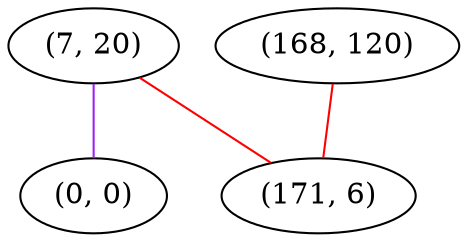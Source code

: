 graph "" {
"(7, 20)";
"(0, 0)";
"(168, 120)";
"(171, 6)";
"(7, 20)" -- "(0, 0)"  [color=purple, key=0, weight=4];
"(7, 20)" -- "(171, 6)"  [color=red, key=0, weight=1];
"(168, 120)" -- "(171, 6)"  [color=red, key=0, weight=1];
}
